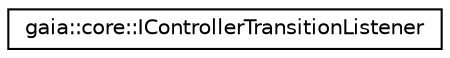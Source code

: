 digraph G
{
  edge [fontname="Helvetica",fontsize="10",labelfontname="Helvetica",labelfontsize="10"];
  node [fontname="Helvetica",fontsize="10",shape=record];
  rankdir=LR;
  Node1 [label="gaia::core::IControllerTransitionListener",height=0.2,width=0.4,color="black", fillcolor="white", style="filled",URL="$d4/de0/classgaia_1_1core_1_1_i_controller_transition_listener.html",tooltip="This interface is used for listening to starting and ending events for transitions."];
}
